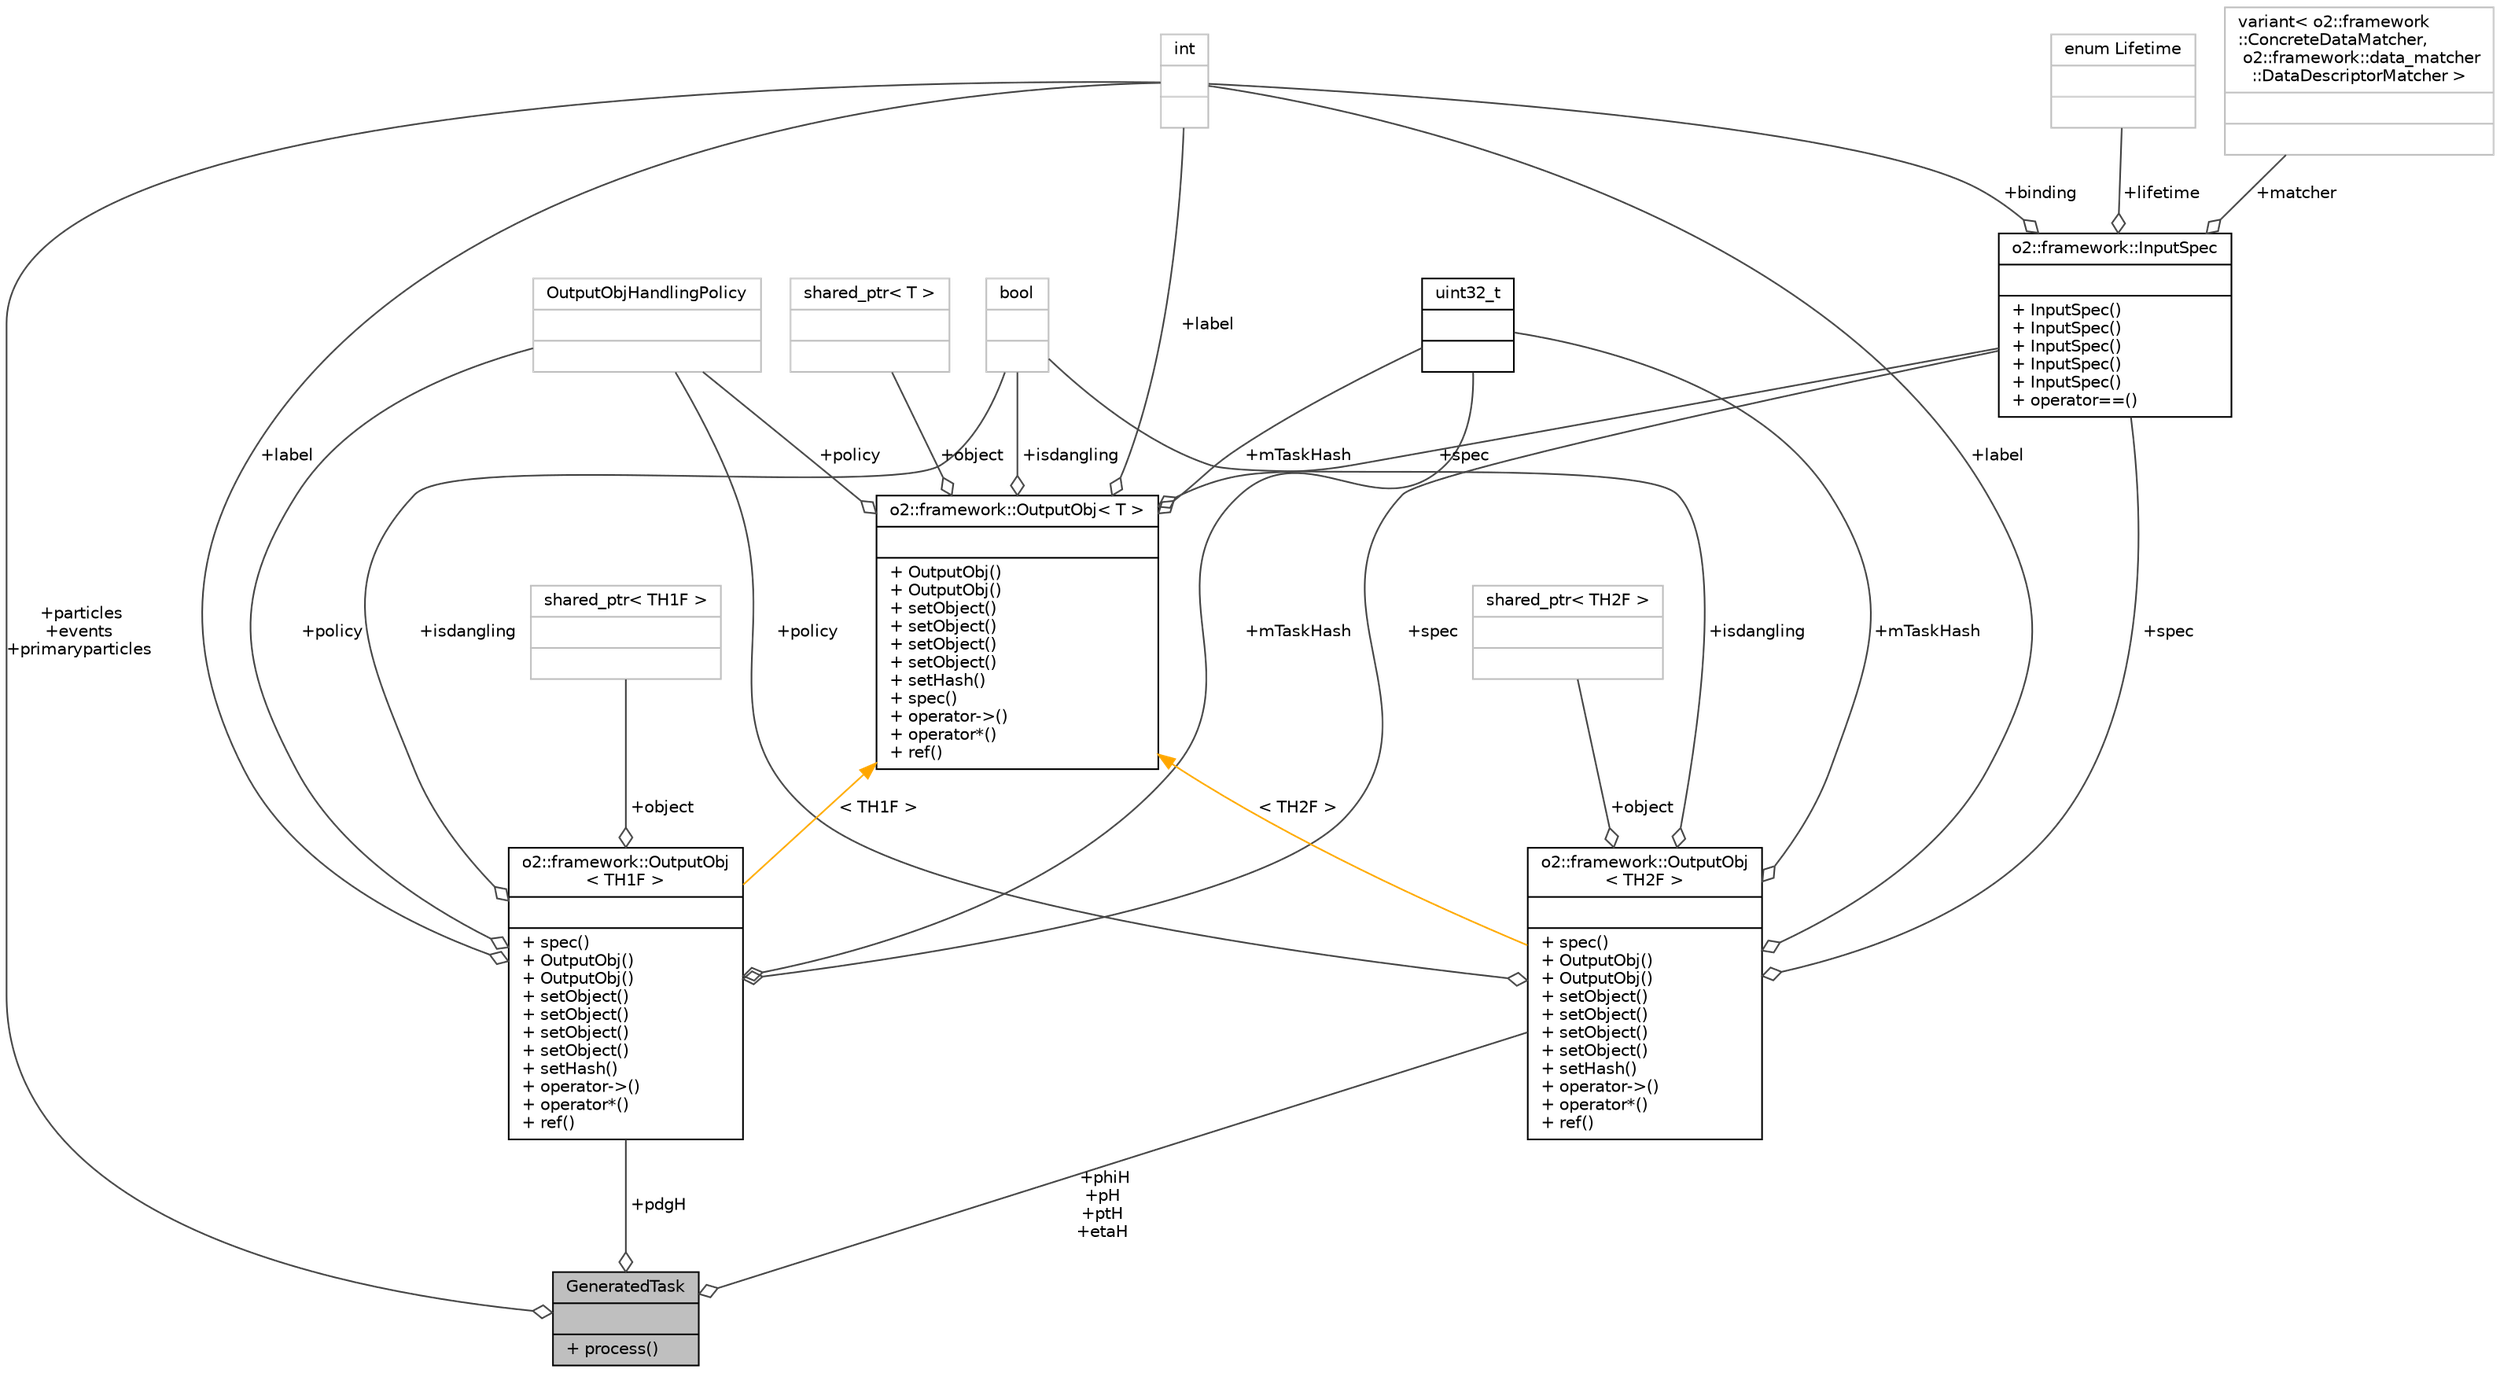 digraph "GeneratedTask"
{
 // INTERACTIVE_SVG=YES
  bgcolor="transparent";
  edge [fontname="Helvetica",fontsize="10",labelfontname="Helvetica",labelfontsize="10"];
  node [fontname="Helvetica",fontsize="10",shape=record];
  Node1 [label="{GeneratedTask\n||+ process()\l}",height=0.2,width=0.4,color="black", fillcolor="grey75", style="filled", fontcolor="black"];
  Node2 -> Node1 [color="grey25",fontsize="10",style="solid",label=" +particles\n+events\n+primaryparticles" ,arrowhead="odiamond",fontname="Helvetica"];
  Node2 [label="{int\n||}",height=0.2,width=0.4,color="grey75"];
  Node3 -> Node1 [color="grey25",fontsize="10",style="solid",label=" +phiH\n+pH\n+ptH\n+etaH" ,arrowhead="odiamond",fontname="Helvetica"];
  Node3 [label="{o2::framework::OutputObj\l\< TH2F \>\n||+ spec()\l+ OutputObj()\l+ OutputObj()\l+ setObject()\l+ setObject()\l+ setObject()\l+ setObject()\l+ setHash()\l+ operator-\>()\l+ operator*()\l+ ref()\l}",height=0.2,width=0.4,color="black",URL="$d4/d79/structo2_1_1framework_1_1OutputObj.html"];
  Node4 -> Node3 [color="grey25",fontsize="10",style="solid",label=" +policy" ,arrowhead="odiamond",fontname="Helvetica"];
  Node4 [label="{OutputObjHandlingPolicy\n||}",height=0.2,width=0.4,color="grey75"];
  Node5 -> Node3 [color="grey25",fontsize="10",style="solid",label=" +mTaskHash" ,arrowhead="odiamond",fontname="Helvetica"];
  Node5 [label="{uint32_t\n||}",height=0.2,width=0.4,color="black",URL="$d3/d87/classuint32__t.html"];
  Node2 -> Node3 [color="grey25",fontsize="10",style="solid",label=" +label" ,arrowhead="odiamond",fontname="Helvetica"];
  Node6 -> Node3 [color="grey25",fontsize="10",style="solid",label=" +isdangling" ,arrowhead="odiamond",fontname="Helvetica"];
  Node6 [label="{bool\n||}",height=0.2,width=0.4,color="grey75"];
  Node7 -> Node3 [color="grey25",fontsize="10",style="solid",label=" +spec" ,arrowhead="odiamond",fontname="Helvetica"];
  Node7 [label="{o2::framework::InputSpec\n||+ InputSpec()\l+ InputSpec()\l+ InputSpec()\l+ InputSpec()\l+ InputSpec()\l+ operator==()\l}",height=0.2,width=0.4,color="black",URL="$da/d96/structo2_1_1framework_1_1InputSpec.html"];
  Node8 -> Node7 [color="grey25",fontsize="10",style="solid",label=" +lifetime" ,arrowhead="odiamond",fontname="Helvetica"];
  Node8 [label="{enum Lifetime\n||}",height=0.2,width=0.4,color="grey75"];
  Node9 -> Node7 [color="grey25",fontsize="10",style="solid",label=" +matcher" ,arrowhead="odiamond",fontname="Helvetica"];
  Node9 [label="{variant\< o2::framework\l::ConcreteDataMatcher,\l o2::framework::data_matcher\l::DataDescriptorMatcher \>\n||}",height=0.2,width=0.4,color="grey75"];
  Node2 -> Node7 [color="grey25",fontsize="10",style="solid",label=" +binding" ,arrowhead="odiamond",fontname="Helvetica"];
  Node10 -> Node3 [color="grey25",fontsize="10",style="solid",label=" +object" ,arrowhead="odiamond",fontname="Helvetica"];
  Node10 [label="{shared_ptr\< TH2F \>\n||}",height=0.2,width=0.4,color="grey75"];
  Node11 -> Node3 [dir="back",color="orange",fontsize="10",style="solid",label=" \< TH2F \>" ,fontname="Helvetica"];
  Node11 [label="{o2::framework::OutputObj\< T \>\n||+ OutputObj()\l+ OutputObj()\l+ setObject()\l+ setObject()\l+ setObject()\l+ setObject()\l+ setHash()\l+ spec()\l+ operator-\>()\l+ operator*()\l+ ref()\l}",height=0.2,width=0.4,color="black",URL="$d4/d79/structo2_1_1framework_1_1OutputObj.html"];
  Node4 -> Node11 [color="grey25",fontsize="10",style="solid",label=" +policy" ,arrowhead="odiamond",fontname="Helvetica"];
  Node5 -> Node11 [color="grey25",fontsize="10",style="solid",label=" +mTaskHash" ,arrowhead="odiamond",fontname="Helvetica"];
  Node2 -> Node11 [color="grey25",fontsize="10",style="solid",label=" +label" ,arrowhead="odiamond",fontname="Helvetica"];
  Node12 -> Node11 [color="grey25",fontsize="10",style="solid",label=" +object" ,arrowhead="odiamond",fontname="Helvetica"];
  Node12 [label="{shared_ptr\< T \>\n||}",height=0.2,width=0.4,color="grey75"];
  Node6 -> Node11 [color="grey25",fontsize="10",style="solid",label=" +isdangling" ,arrowhead="odiamond",fontname="Helvetica"];
  Node7 -> Node11 [color="grey25",fontsize="10",style="solid",label=" +spec" ,arrowhead="odiamond",fontname="Helvetica"];
  Node13 -> Node1 [color="grey25",fontsize="10",style="solid",label=" +pdgH" ,arrowhead="odiamond",fontname="Helvetica"];
  Node13 [label="{o2::framework::OutputObj\l\< TH1F \>\n||+ spec()\l+ OutputObj()\l+ OutputObj()\l+ setObject()\l+ setObject()\l+ setObject()\l+ setObject()\l+ setHash()\l+ operator-\>()\l+ operator*()\l+ ref()\l}",height=0.2,width=0.4,color="black",URL="$d4/d79/structo2_1_1framework_1_1OutputObj.html"];
  Node4 -> Node13 [color="grey25",fontsize="10",style="solid",label=" +policy" ,arrowhead="odiamond",fontname="Helvetica"];
  Node5 -> Node13 [color="grey25",fontsize="10",style="solid",label=" +mTaskHash" ,arrowhead="odiamond",fontname="Helvetica"];
  Node2 -> Node13 [color="grey25",fontsize="10",style="solid",label=" +label" ,arrowhead="odiamond",fontname="Helvetica"];
  Node6 -> Node13 [color="grey25",fontsize="10",style="solid",label=" +isdangling" ,arrowhead="odiamond",fontname="Helvetica"];
  Node7 -> Node13 [color="grey25",fontsize="10",style="solid",label=" +spec" ,arrowhead="odiamond",fontname="Helvetica"];
  Node14 -> Node13 [color="grey25",fontsize="10",style="solid",label=" +object" ,arrowhead="odiamond",fontname="Helvetica"];
  Node14 [label="{shared_ptr\< TH1F \>\n||}",height=0.2,width=0.4,color="grey75"];
  Node11 -> Node13 [dir="back",color="orange",fontsize="10",style="solid",label=" \< TH1F \>" ,fontname="Helvetica"];
}
